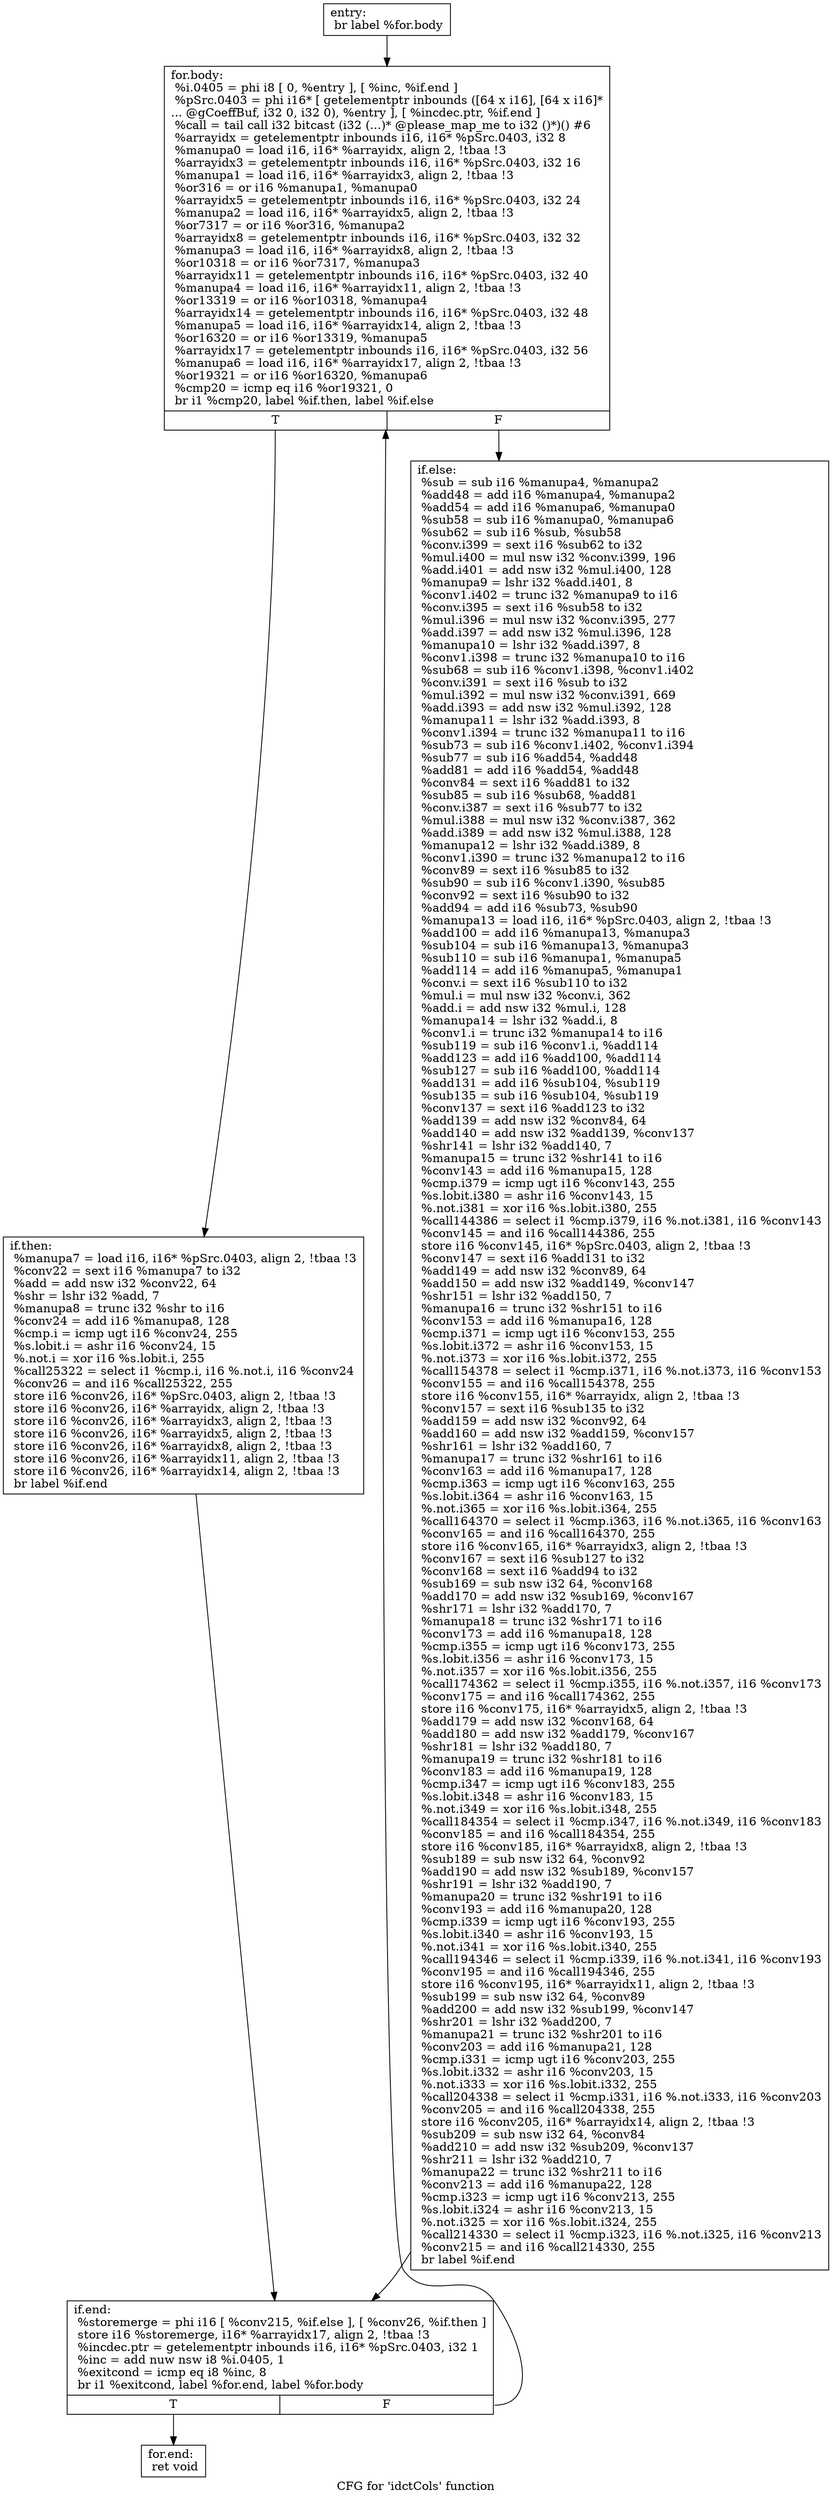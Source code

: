 digraph "CFG for 'idctCols' function" {
	label="CFG for 'idctCols' function";

	Node0x560dd15e7090 [shape=record,label="{entry:\l  br label %for.body\l}"];
	Node0x560dd15e7090 -> Node0x560dd15e8380;
	Node0x560dd15e8380 [shape=record,label="{for.body:                                         \l  %i.0405 = phi i8 [ 0, %entry ], [ %inc, %if.end ]\l  %pSrc.0403 = phi i16* [ getelementptr inbounds ([64 x i16], [64 x i16]*\l... @gCoeffBuf, i32 0, i32 0), %entry ], [ %incdec.ptr, %if.end ]\l  %call = tail call i32 bitcast (i32 (...)* @please_map_me to i32 ()*)() #6\l  %arrayidx = getelementptr inbounds i16, i16* %pSrc.0403, i32 8\l  %manupa0 = load i16, i16* %arrayidx, align 2, !tbaa !3\l  %arrayidx3 = getelementptr inbounds i16, i16* %pSrc.0403, i32 16\l  %manupa1 = load i16, i16* %arrayidx3, align 2, !tbaa !3\l  %or316 = or i16 %manupa1, %manupa0\l  %arrayidx5 = getelementptr inbounds i16, i16* %pSrc.0403, i32 24\l  %manupa2 = load i16, i16* %arrayidx5, align 2, !tbaa !3\l  %or7317 = or i16 %or316, %manupa2\l  %arrayidx8 = getelementptr inbounds i16, i16* %pSrc.0403, i32 32\l  %manupa3 = load i16, i16* %arrayidx8, align 2, !tbaa !3\l  %or10318 = or i16 %or7317, %manupa3\l  %arrayidx11 = getelementptr inbounds i16, i16* %pSrc.0403, i32 40\l  %manupa4 = load i16, i16* %arrayidx11, align 2, !tbaa !3\l  %or13319 = or i16 %or10318, %manupa4\l  %arrayidx14 = getelementptr inbounds i16, i16* %pSrc.0403, i32 48\l  %manupa5 = load i16, i16* %arrayidx14, align 2, !tbaa !3\l  %or16320 = or i16 %or13319, %manupa5\l  %arrayidx17 = getelementptr inbounds i16, i16* %pSrc.0403, i32 56\l  %manupa6 = load i16, i16* %arrayidx17, align 2, !tbaa !3\l  %or19321 = or i16 %or16320, %manupa6\l  %cmp20 = icmp eq i16 %or19321, 0\l  br i1 %cmp20, label %if.then, label %if.else\l|{<s0>T|<s1>F}}"];
	Node0x560dd15e8380:s0 -> Node0x560dd15e83d0;
	Node0x560dd15e8380:s1 -> Node0x560dd15e8420;
	Node0x560dd15e83d0 [shape=record,label="{if.then:                                          \l  %manupa7 = load i16, i16* %pSrc.0403, align 2, !tbaa !3\l  %conv22 = sext i16 %manupa7 to i32\l  %add = add nsw i32 %conv22, 64\l  %shr = lshr i32 %add, 7\l  %manupa8 = trunc i32 %shr to i16\l  %conv24 = add i16 %manupa8, 128\l  %cmp.i = icmp ugt i16 %conv24, 255\l  %s.lobit.i = ashr i16 %conv24, 15\l  %.not.i = xor i16 %s.lobit.i, 255\l  %call25322 = select i1 %cmp.i, i16 %.not.i, i16 %conv24\l  %conv26 = and i16 %call25322, 255\l  store i16 %conv26, i16* %pSrc.0403, align 2, !tbaa !3\l  store i16 %conv26, i16* %arrayidx, align 2, !tbaa !3\l  store i16 %conv26, i16* %arrayidx3, align 2, !tbaa !3\l  store i16 %conv26, i16* %arrayidx5, align 2, !tbaa !3\l  store i16 %conv26, i16* %arrayidx8, align 2, !tbaa !3\l  store i16 %conv26, i16* %arrayidx11, align 2, !tbaa !3\l  store i16 %conv26, i16* %arrayidx14, align 2, !tbaa !3\l  br label %if.end\l}"];
	Node0x560dd15e83d0 -> Node0x560dd15e8470;
	Node0x560dd15e8420 [shape=record,label="{if.else:                                          \l  %sub = sub i16 %manupa4, %manupa2\l  %add48 = add i16 %manupa4, %manupa2\l  %add54 = add i16 %manupa6, %manupa0\l  %sub58 = sub i16 %manupa0, %manupa6\l  %sub62 = sub i16 %sub, %sub58\l  %conv.i399 = sext i16 %sub62 to i32\l  %mul.i400 = mul nsw i32 %conv.i399, 196\l  %add.i401 = add nsw i32 %mul.i400, 128\l  %manupa9 = lshr i32 %add.i401, 8\l  %conv1.i402 = trunc i32 %manupa9 to i16\l  %conv.i395 = sext i16 %sub58 to i32\l  %mul.i396 = mul nsw i32 %conv.i395, 277\l  %add.i397 = add nsw i32 %mul.i396, 128\l  %manupa10 = lshr i32 %add.i397, 8\l  %conv1.i398 = trunc i32 %manupa10 to i16\l  %sub68 = sub i16 %conv1.i398, %conv1.i402\l  %conv.i391 = sext i16 %sub to i32\l  %mul.i392 = mul nsw i32 %conv.i391, 669\l  %add.i393 = add nsw i32 %mul.i392, 128\l  %manupa11 = lshr i32 %add.i393, 8\l  %conv1.i394 = trunc i32 %manupa11 to i16\l  %sub73 = sub i16 %conv1.i402, %conv1.i394\l  %sub77 = sub i16 %add54, %add48\l  %add81 = add i16 %add54, %add48\l  %conv84 = sext i16 %add81 to i32\l  %sub85 = sub i16 %sub68, %add81\l  %conv.i387 = sext i16 %sub77 to i32\l  %mul.i388 = mul nsw i32 %conv.i387, 362\l  %add.i389 = add nsw i32 %mul.i388, 128\l  %manupa12 = lshr i32 %add.i389, 8\l  %conv1.i390 = trunc i32 %manupa12 to i16\l  %conv89 = sext i16 %sub85 to i32\l  %sub90 = sub i16 %conv1.i390, %sub85\l  %conv92 = sext i16 %sub90 to i32\l  %add94 = add i16 %sub73, %sub90\l  %manupa13 = load i16, i16* %pSrc.0403, align 2, !tbaa !3\l  %add100 = add i16 %manupa13, %manupa3\l  %sub104 = sub i16 %manupa13, %manupa3\l  %sub110 = sub i16 %manupa1, %manupa5\l  %add114 = add i16 %manupa5, %manupa1\l  %conv.i = sext i16 %sub110 to i32\l  %mul.i = mul nsw i32 %conv.i, 362\l  %add.i = add nsw i32 %mul.i, 128\l  %manupa14 = lshr i32 %add.i, 8\l  %conv1.i = trunc i32 %manupa14 to i16\l  %sub119 = sub i16 %conv1.i, %add114\l  %add123 = add i16 %add100, %add114\l  %sub127 = sub i16 %add100, %add114\l  %add131 = add i16 %sub104, %sub119\l  %sub135 = sub i16 %sub104, %sub119\l  %conv137 = sext i16 %add123 to i32\l  %add139 = add nsw i32 %conv84, 64\l  %add140 = add nsw i32 %add139, %conv137\l  %shr141 = lshr i32 %add140, 7\l  %manupa15 = trunc i32 %shr141 to i16\l  %conv143 = add i16 %manupa15, 128\l  %cmp.i379 = icmp ugt i16 %conv143, 255\l  %s.lobit.i380 = ashr i16 %conv143, 15\l  %.not.i381 = xor i16 %s.lobit.i380, 255\l  %call144386 = select i1 %cmp.i379, i16 %.not.i381, i16 %conv143\l  %conv145 = and i16 %call144386, 255\l  store i16 %conv145, i16* %pSrc.0403, align 2, !tbaa !3\l  %conv147 = sext i16 %add131 to i32\l  %add149 = add nsw i32 %conv89, 64\l  %add150 = add nsw i32 %add149, %conv147\l  %shr151 = lshr i32 %add150, 7\l  %manupa16 = trunc i32 %shr151 to i16\l  %conv153 = add i16 %manupa16, 128\l  %cmp.i371 = icmp ugt i16 %conv153, 255\l  %s.lobit.i372 = ashr i16 %conv153, 15\l  %.not.i373 = xor i16 %s.lobit.i372, 255\l  %call154378 = select i1 %cmp.i371, i16 %.not.i373, i16 %conv153\l  %conv155 = and i16 %call154378, 255\l  store i16 %conv155, i16* %arrayidx, align 2, !tbaa !3\l  %conv157 = sext i16 %sub135 to i32\l  %add159 = add nsw i32 %conv92, 64\l  %add160 = add nsw i32 %add159, %conv157\l  %shr161 = lshr i32 %add160, 7\l  %manupa17 = trunc i32 %shr161 to i16\l  %conv163 = add i16 %manupa17, 128\l  %cmp.i363 = icmp ugt i16 %conv163, 255\l  %s.lobit.i364 = ashr i16 %conv163, 15\l  %.not.i365 = xor i16 %s.lobit.i364, 255\l  %call164370 = select i1 %cmp.i363, i16 %.not.i365, i16 %conv163\l  %conv165 = and i16 %call164370, 255\l  store i16 %conv165, i16* %arrayidx3, align 2, !tbaa !3\l  %conv167 = sext i16 %sub127 to i32\l  %conv168 = sext i16 %add94 to i32\l  %sub169 = sub nsw i32 64, %conv168\l  %add170 = add nsw i32 %sub169, %conv167\l  %shr171 = lshr i32 %add170, 7\l  %manupa18 = trunc i32 %shr171 to i16\l  %conv173 = add i16 %manupa18, 128\l  %cmp.i355 = icmp ugt i16 %conv173, 255\l  %s.lobit.i356 = ashr i16 %conv173, 15\l  %.not.i357 = xor i16 %s.lobit.i356, 255\l  %call174362 = select i1 %cmp.i355, i16 %.not.i357, i16 %conv173\l  %conv175 = and i16 %call174362, 255\l  store i16 %conv175, i16* %arrayidx5, align 2, !tbaa !3\l  %add179 = add nsw i32 %conv168, 64\l  %add180 = add nsw i32 %add179, %conv167\l  %shr181 = lshr i32 %add180, 7\l  %manupa19 = trunc i32 %shr181 to i16\l  %conv183 = add i16 %manupa19, 128\l  %cmp.i347 = icmp ugt i16 %conv183, 255\l  %s.lobit.i348 = ashr i16 %conv183, 15\l  %.not.i349 = xor i16 %s.lobit.i348, 255\l  %call184354 = select i1 %cmp.i347, i16 %.not.i349, i16 %conv183\l  %conv185 = and i16 %call184354, 255\l  store i16 %conv185, i16* %arrayidx8, align 2, !tbaa !3\l  %sub189 = sub nsw i32 64, %conv92\l  %add190 = add nsw i32 %sub189, %conv157\l  %shr191 = lshr i32 %add190, 7\l  %manupa20 = trunc i32 %shr191 to i16\l  %conv193 = add i16 %manupa20, 128\l  %cmp.i339 = icmp ugt i16 %conv193, 255\l  %s.lobit.i340 = ashr i16 %conv193, 15\l  %.not.i341 = xor i16 %s.lobit.i340, 255\l  %call194346 = select i1 %cmp.i339, i16 %.not.i341, i16 %conv193\l  %conv195 = and i16 %call194346, 255\l  store i16 %conv195, i16* %arrayidx11, align 2, !tbaa !3\l  %sub199 = sub nsw i32 64, %conv89\l  %add200 = add nsw i32 %sub199, %conv147\l  %shr201 = lshr i32 %add200, 7\l  %manupa21 = trunc i32 %shr201 to i16\l  %conv203 = add i16 %manupa21, 128\l  %cmp.i331 = icmp ugt i16 %conv203, 255\l  %s.lobit.i332 = ashr i16 %conv203, 15\l  %.not.i333 = xor i16 %s.lobit.i332, 255\l  %call204338 = select i1 %cmp.i331, i16 %.not.i333, i16 %conv203\l  %conv205 = and i16 %call204338, 255\l  store i16 %conv205, i16* %arrayidx14, align 2, !tbaa !3\l  %sub209 = sub nsw i32 64, %conv84\l  %add210 = add nsw i32 %sub209, %conv137\l  %shr211 = lshr i32 %add210, 7\l  %manupa22 = trunc i32 %shr211 to i16\l  %conv213 = add i16 %manupa22, 128\l  %cmp.i323 = icmp ugt i16 %conv213, 255\l  %s.lobit.i324 = ashr i16 %conv213, 15\l  %.not.i325 = xor i16 %s.lobit.i324, 255\l  %call214330 = select i1 %cmp.i323, i16 %.not.i325, i16 %conv213\l  %conv215 = and i16 %call214330, 255\l  br label %if.end\l}"];
	Node0x560dd15e8420 -> Node0x560dd15e8470;
	Node0x560dd15e8470 [shape=record,label="{if.end:                                           \l  %storemerge = phi i16 [ %conv215, %if.else ], [ %conv26, %if.then ]\l  store i16 %storemerge, i16* %arrayidx17, align 2, !tbaa !3\l  %incdec.ptr = getelementptr inbounds i16, i16* %pSrc.0403, i32 1\l  %inc = add nuw nsw i8 %i.0405, 1\l  %exitcond = icmp eq i8 %inc, 8\l  br i1 %exitcond, label %for.end, label %for.body\l|{<s0>T|<s1>F}}"];
	Node0x560dd15e8470:s0 -> Node0x560dd15e84c0;
	Node0x560dd15e8470:s1 -> Node0x560dd15e8380;
	Node0x560dd15e84c0 [shape=record,label="{for.end:                                          \l  ret void\l}"];
}
